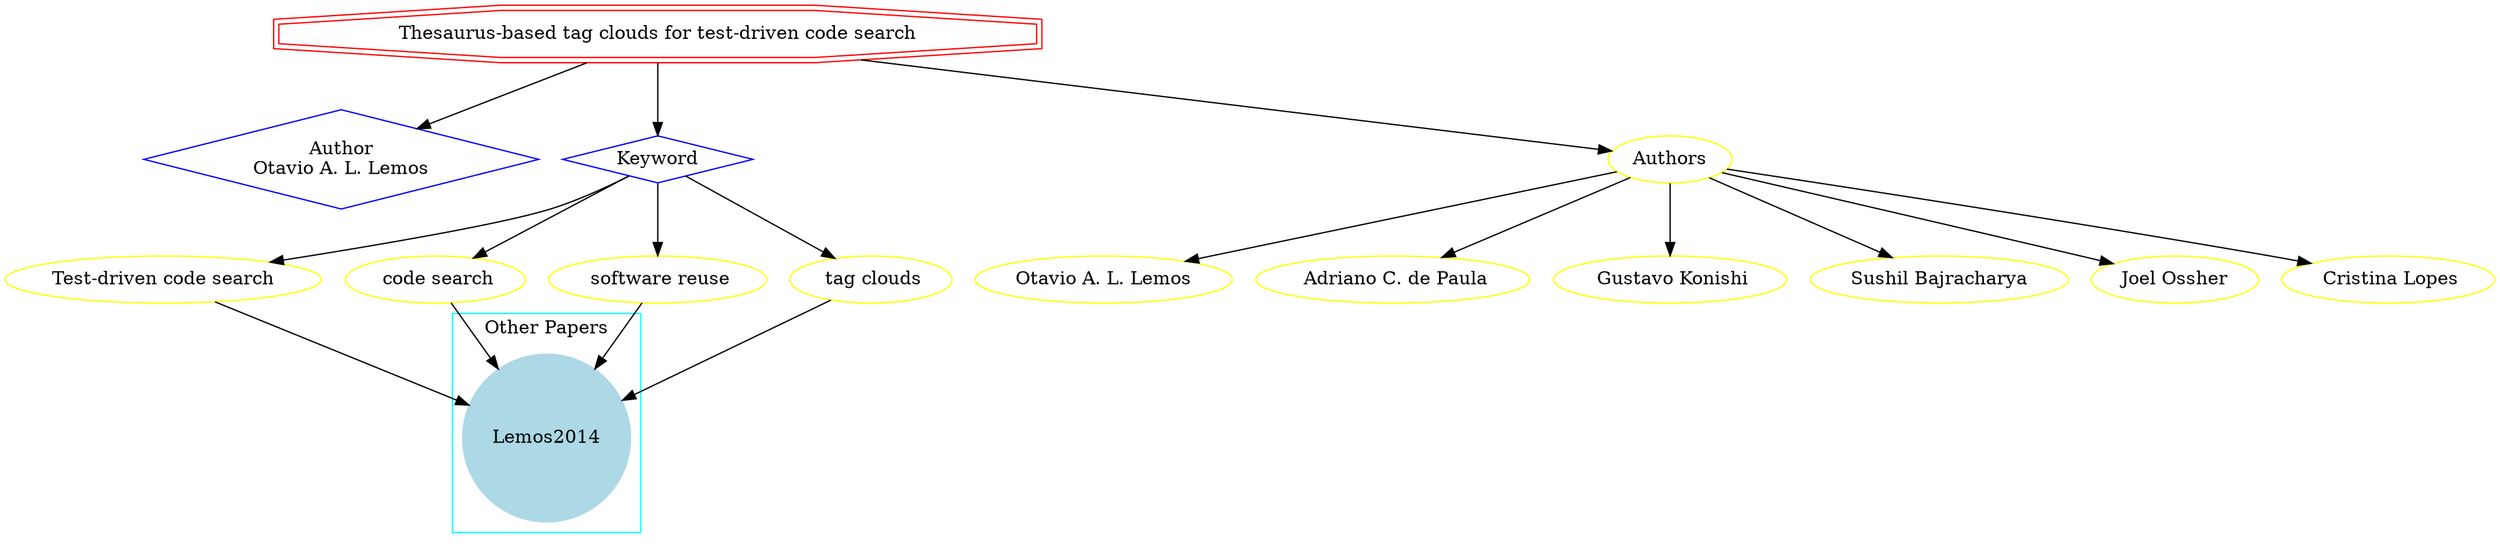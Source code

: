strict digraph mind_map92 {
	node [color=red shape=doubleoctagon]
	"Thesaurus-based tag clouds for test-driven code search"
	node [color=blue shape=diamond]
	"Author
Otavio A. L. Lemos"
	Keyword
	"Thesaurus-based tag clouds for test-driven code search" -> "Author
Otavio A. L. Lemos"
	"Thesaurus-based tag clouds for test-driven code search" -> Keyword
	node [color=yellow shape=ellipse]
	"Test-driven code search"
	Keyword -> "Test-driven code search"
	" code search"
	Keyword -> " code search"
	" software reuse"
	Keyword -> " software reuse"
	" tag clouds"
	Keyword -> " tag clouds"
	subgraph cluster_0 {
		node [style=filled]
		node [color=lightblue shape=circle]
		label="Other Papers"
		color=cyan
		Lemos2014
	}
	"Test-driven code search" -> Lemos2014
	" code search" -> Lemos2014
	" code search" -> Lemos2014
	" software reuse" -> Lemos2014
	" tag clouds" -> Lemos2014
	"Thesaurus-based tag clouds for test-driven code search" -> Authors
	Authors -> "Otavio A. L. Lemos"
	Authors -> " Adriano C. de Paula"
	Authors -> " Gustavo Konishi"
	Authors -> "Sushil Bajracharya"
	Authors -> "Joel Ossher"
	Authors -> " Cristina Lopes"
}
